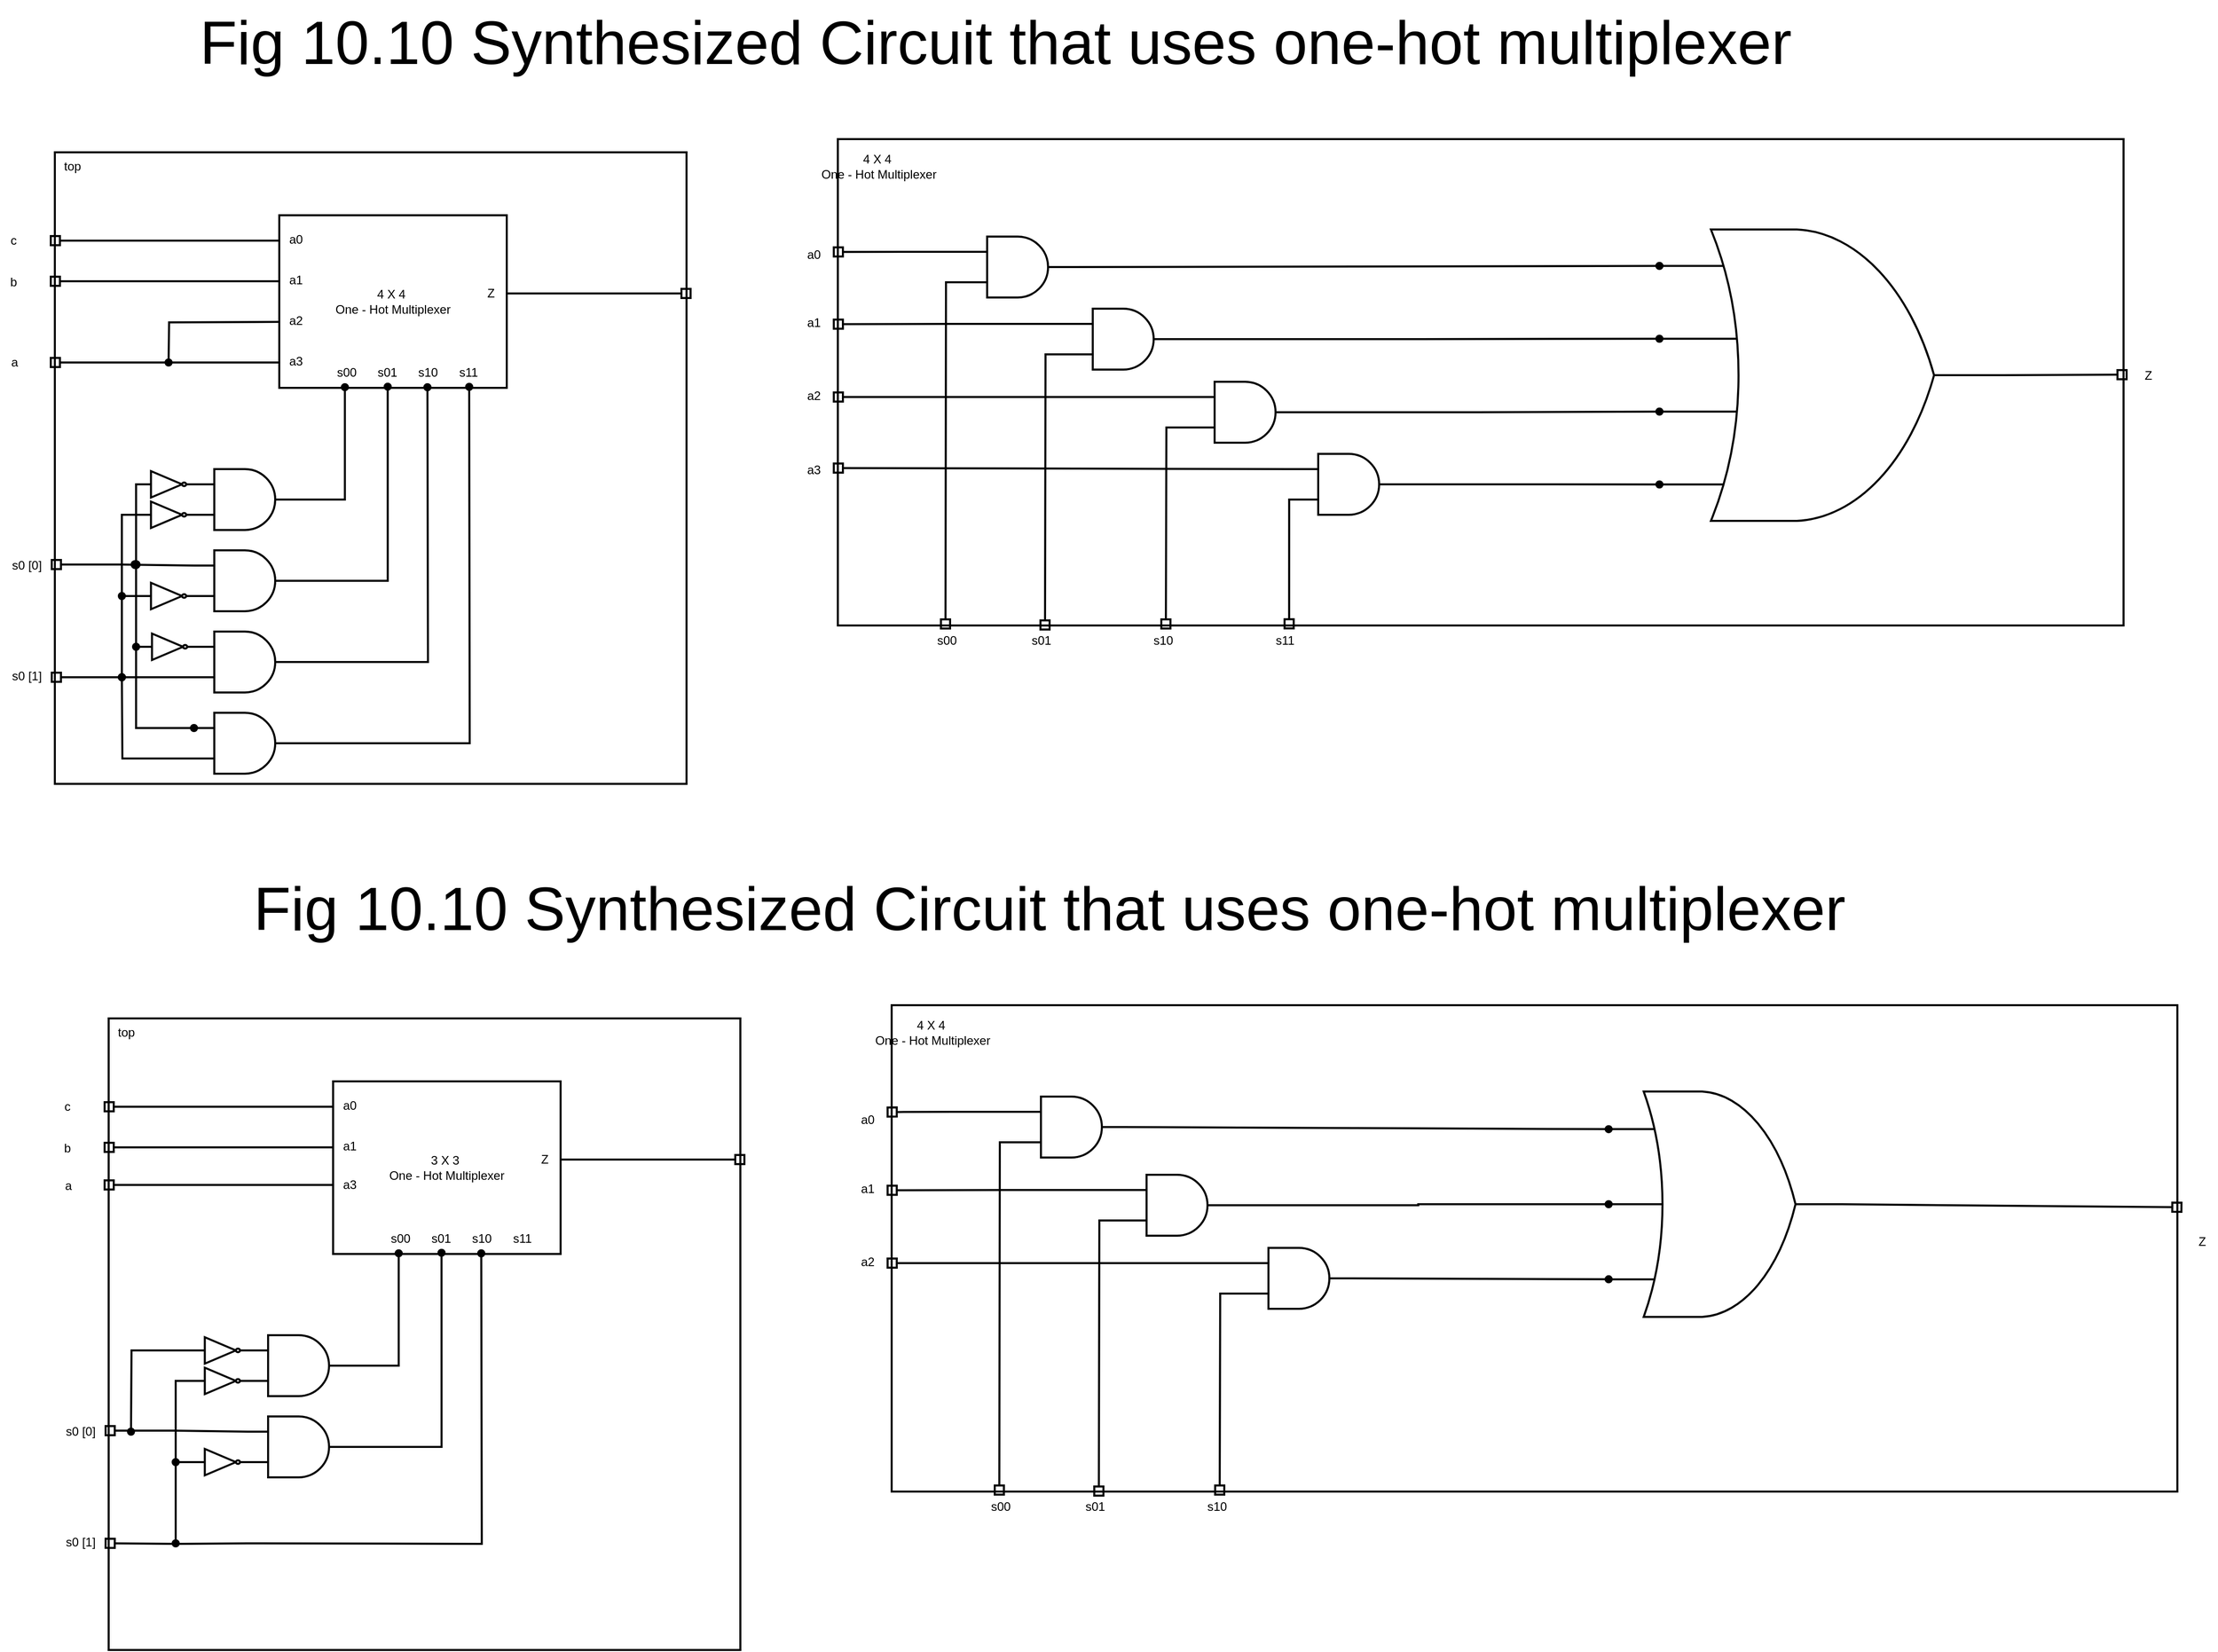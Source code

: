 <mxfile version="26.2.12">
  <diagram name="Page-1" id="7e0a89b8-554c-2b80-1dc8-d5c74ca68de4">
    <mxGraphModel dx="3494" dy="1363" grid="1" gridSize="1" guides="1" tooltips="1" connect="1" arrows="1" fold="1" page="1" pageScale="1" pageWidth="1100" pageHeight="850" background="none" math="0" shadow="0">
      <root>
        <mxCell id="0" />
        <mxCell id="1" parent="0" />
        <mxCell id="jg1CKJlf0xm0C-iaP3_J-74" value="" style="rounded=0;whiteSpace=wrap;html=1;strokeWidth=2;" vertex="1" parent="1">
          <mxGeometry x="360" y="137" width="1266" height="479" as="geometry" />
        </mxCell>
        <mxCell id="jg1CKJlf0xm0C-iaP3_J-50" value="" style="whiteSpace=wrap;html=1;aspect=fixed;strokeWidth=2;" vertex="1" parent="1">
          <mxGeometry x="-411" y="150" width="622" height="622" as="geometry" />
        </mxCell>
        <mxCell id="jg1CKJlf0xm0C-iaP3_J-1" value="4 X 4&amp;nbsp;&lt;div&gt;One - Hot Multiplexer&lt;/div&gt;" style="rounded=0;whiteSpace=wrap;html=1;strokeWidth=2;" vertex="1" parent="1">
          <mxGeometry x="-190" y="212" width="224" height="170" as="geometry" />
        </mxCell>
        <mxCell id="jg1CKJlf0xm0C-iaP3_J-2" value="a0" style="text;html=1;align=center;verticalAlign=middle;resizable=0;points=[];autosize=1;strokeColor=none;fillColor=none;strokeWidth=2;" vertex="1" parent="1">
          <mxGeometry x="-190" y="222" width="32" height="27" as="geometry" />
        </mxCell>
        <mxCell id="jg1CKJlf0xm0C-iaP3_J-3" value="a1" style="text;html=1;align=center;verticalAlign=middle;resizable=0;points=[];autosize=1;strokeColor=none;fillColor=none;strokeWidth=2;" vertex="1" parent="1">
          <mxGeometry x="-190" y="262" width="32" height="27" as="geometry" />
        </mxCell>
        <mxCell id="jg1CKJlf0xm0C-iaP3_J-4" value="a2" style="text;html=1;align=center;verticalAlign=middle;resizable=0;points=[];autosize=1;strokeColor=none;fillColor=none;strokeWidth=2;" vertex="1" parent="1">
          <mxGeometry x="-190" y="302" width="32" height="27" as="geometry" />
        </mxCell>
        <mxCell id="jg1CKJlf0xm0C-iaP3_J-5" value="a3" style="text;html=1;align=center;verticalAlign=middle;resizable=0;points=[];autosize=1;strokeColor=none;fillColor=none;strokeWidth=2;" vertex="1" parent="1">
          <mxGeometry x="-190" y="342" width="32" height="27" as="geometry" />
        </mxCell>
        <mxCell id="jg1CKJlf0xm0C-iaP3_J-49" style="rounded=0;orthogonalLoop=1;jettySize=auto;html=1;endArrow=box;endFill=0;strokeWidth=2;" edge="1" parent="1" source="jg1CKJlf0xm0C-iaP3_J-7">
          <mxGeometry relative="1" as="geometry">
            <mxPoint x="215.0" y="289" as="targetPoint" />
          </mxGeometry>
        </mxCell>
        <mxCell id="jg1CKJlf0xm0C-iaP3_J-7" value="Z" style="text;html=1;align=center;verticalAlign=middle;resizable=0;points=[];autosize=1;strokeColor=none;fillColor=none;strokeWidth=2;" vertex="1" parent="1">
          <mxGeometry x="3" y="274" width="30" height="30" as="geometry" />
        </mxCell>
        <mxCell id="jg1CKJlf0xm0C-iaP3_J-8" value="s00" style="text;html=1;align=center;verticalAlign=middle;resizable=0;points=[];autosize=1;strokeColor=none;fillColor=none;strokeWidth=2;" vertex="1" parent="1">
          <mxGeometry x="-144" y="352" width="40" height="30" as="geometry" />
        </mxCell>
        <mxCell id="jg1CKJlf0xm0C-iaP3_J-9" value="s01" style="text;html=1;align=center;verticalAlign=middle;resizable=0;points=[];autosize=1;strokeColor=none;fillColor=none;strokeWidth=2;" vertex="1" parent="1">
          <mxGeometry x="-104" y="352" width="40" height="30" as="geometry" />
        </mxCell>
        <mxCell id="jg1CKJlf0xm0C-iaP3_J-10" value="s10" style="text;html=1;align=center;verticalAlign=middle;resizable=0;points=[];autosize=1;strokeColor=none;fillColor=none;strokeWidth=2;" vertex="1" parent="1">
          <mxGeometry x="-64" y="352" width="40" height="30" as="geometry" />
        </mxCell>
        <mxCell id="jg1CKJlf0xm0C-iaP3_J-11" value="s11" style="text;html=1;align=center;verticalAlign=middle;resizable=0;points=[];autosize=1;strokeColor=none;fillColor=none;strokeWidth=2;" vertex="1" parent="1">
          <mxGeometry x="-24" y="352" width="40" height="30" as="geometry" />
        </mxCell>
        <mxCell id="jg1CKJlf0xm0C-iaP3_J-12" value="" style="verticalLabelPosition=bottom;shadow=0;dashed=0;align=center;html=1;verticalAlign=top;shape=mxgraph.electrical.logic_gates.logic_gate;operation=and;strokeWidth=2;" vertex="1" parent="1">
          <mxGeometry x="-274" y="462" width="100" height="60" as="geometry" />
        </mxCell>
        <mxCell id="jg1CKJlf0xm0C-iaP3_J-28" style="rounded=0;orthogonalLoop=1;jettySize=auto;html=1;endArrow=box;endFill=0;strokeWidth=2;" edge="1" parent="1">
          <mxGeometry relative="1" as="geometry">
            <mxPoint x="-414" y="556" as="targetPoint" />
            <mxPoint x="-345" y="556" as="sourcePoint" />
          </mxGeometry>
        </mxCell>
        <mxCell id="jg1CKJlf0xm0C-iaP3_J-38" style="rounded=0;orthogonalLoop=1;jettySize=auto;html=1;exitX=0;exitY=0.25;exitDx=0;exitDy=0;exitPerimeter=0;endArrow=none;endFill=1;strokeWidth=2;startFill=0;" edge="1" parent="1" source="jg1CKJlf0xm0C-iaP3_J-13">
          <mxGeometry relative="1" as="geometry">
            <mxPoint x="-346" y="556" as="targetPoint" />
          </mxGeometry>
        </mxCell>
        <mxCell id="jg1CKJlf0xm0C-iaP3_J-13" value="" style="verticalLabelPosition=bottom;shadow=0;dashed=0;align=center;html=1;verticalAlign=top;shape=mxgraph.electrical.logic_gates.logic_gate;operation=and;strokeWidth=2;" vertex="1" parent="1">
          <mxGeometry x="-274" y="542" width="100" height="60" as="geometry" />
        </mxCell>
        <mxCell id="jg1CKJlf0xm0C-iaP3_J-24" style="edgeStyle=orthogonalEdgeStyle;rounded=0;orthogonalLoop=1;jettySize=auto;html=1;exitX=0;exitY=0.75;exitDx=0;exitDy=0;exitPerimeter=0;endArrow=box;endFill=0;strokeWidth=2;" edge="1" parent="1" source="jg1CKJlf0xm0C-iaP3_J-14">
          <mxGeometry relative="1" as="geometry">
            <mxPoint x="-414" y="666.944" as="targetPoint" />
          </mxGeometry>
        </mxCell>
        <mxCell id="jg1CKJlf0xm0C-iaP3_J-14" value="" style="verticalLabelPosition=bottom;shadow=0;dashed=0;align=center;html=1;verticalAlign=top;shape=mxgraph.electrical.logic_gates.logic_gate;operation=and;strokeWidth=2;" vertex="1" parent="1">
          <mxGeometry x="-274" y="622" width="100" height="60" as="geometry" />
        </mxCell>
        <mxCell id="jg1CKJlf0xm0C-iaP3_J-25" style="edgeStyle=orthogonalEdgeStyle;rounded=0;orthogonalLoop=1;jettySize=auto;html=1;exitX=0;exitY=0.75;exitDx=0;exitDy=0;exitPerimeter=0;endArrow=oval;startFill=0;endFill=1;strokeWidth=2;" edge="1" parent="1" source="jg1CKJlf0xm0C-iaP3_J-15">
          <mxGeometry relative="1" as="geometry">
            <mxPoint x="-345" y="667" as="targetPoint" />
            <mxPoint x="-275" y="747" as="sourcePoint" />
          </mxGeometry>
        </mxCell>
        <mxCell id="jg1CKJlf0xm0C-iaP3_J-15" value="" style="verticalLabelPosition=bottom;shadow=0;dashed=0;align=center;html=1;verticalAlign=top;shape=mxgraph.electrical.logic_gates.logic_gate;operation=and;strokeWidth=2;" vertex="1" parent="1">
          <mxGeometry x="-274" y="702" width="100" height="60" as="geometry" />
        </mxCell>
        <mxCell id="jg1CKJlf0xm0C-iaP3_J-16" style="edgeStyle=orthogonalEdgeStyle;rounded=0;orthogonalLoop=1;jettySize=auto;html=1;exitX=1;exitY=0.5;exitDx=0;exitDy=0;exitPerimeter=0;entryX=0.465;entryY=0.978;entryDx=0;entryDy=0;entryPerimeter=0;endArrow=oval;endFill=1;strokeWidth=2;" edge="1" parent="1" source="jg1CKJlf0xm0C-iaP3_J-12" target="jg1CKJlf0xm0C-iaP3_J-8">
          <mxGeometry relative="1" as="geometry" />
        </mxCell>
        <mxCell id="jg1CKJlf0xm0C-iaP3_J-17" style="edgeStyle=orthogonalEdgeStyle;rounded=0;orthogonalLoop=1;jettySize=auto;html=1;exitX=1;exitY=0.5;exitDx=0;exitDy=0;exitPerimeter=0;entryX=0.519;entryY=0.961;entryDx=0;entryDy=0;entryPerimeter=0;endArrow=oval;endFill=1;strokeWidth=2;" edge="1" parent="1" source="jg1CKJlf0xm0C-iaP3_J-13" target="jg1CKJlf0xm0C-iaP3_J-9">
          <mxGeometry relative="1" as="geometry" />
        </mxCell>
        <mxCell id="jg1CKJlf0xm0C-iaP3_J-18" style="edgeStyle=orthogonalEdgeStyle;rounded=0;orthogonalLoop=1;jettySize=auto;html=1;exitX=1;exitY=0.5;exitDx=0;exitDy=0;exitPerimeter=0;entryX=0.497;entryY=1.046;entryDx=0;entryDy=0;entryPerimeter=0;endArrow=oval;endFill=1;strokeWidth=2;" edge="1" parent="1" source="jg1CKJlf0xm0C-iaP3_J-14">
          <mxGeometry relative="1" as="geometry">
            <mxPoint x="-174" y="650" as="sourcePoint" />
            <mxPoint x="-44.12" y="381.38" as="targetPoint" />
          </mxGeometry>
        </mxCell>
        <mxCell id="jg1CKJlf0xm0C-iaP3_J-19" style="edgeStyle=orthogonalEdgeStyle;rounded=0;orthogonalLoop=1;jettySize=auto;html=1;exitX=1;exitY=0.5;exitDx=0;exitDy=0;exitPerimeter=0;endArrow=oval;endFill=1;strokeWidth=2;" edge="1" parent="1" source="jg1CKJlf0xm0C-iaP3_J-15">
          <mxGeometry relative="1" as="geometry">
            <mxPoint x="-174" y="728" as="sourcePoint" />
            <mxPoint x="-3" y="381" as="targetPoint" />
          </mxGeometry>
        </mxCell>
        <mxCell id="jg1CKJlf0xm0C-iaP3_J-27" style="edgeStyle=orthogonalEdgeStyle;rounded=0;orthogonalLoop=1;jettySize=auto;html=1;exitX=0;exitY=0.5;exitDx=0;exitDy=0;exitPerimeter=0;endArrow=oval;startFill=0;endFill=1;strokeWidth=2;" edge="1" parent="1" source="jg1CKJlf0xm0C-iaP3_J-20">
          <mxGeometry relative="1" as="geometry">
            <mxPoint x="-345" y="587" as="targetPoint" />
          </mxGeometry>
        </mxCell>
        <mxCell id="jg1CKJlf0xm0C-iaP3_J-20" value="" style="verticalLabelPosition=bottom;shadow=0;dashed=0;align=center;html=1;verticalAlign=top;shape=mxgraph.electrical.logic_gates.inverter_2;strokeWidth=2;" vertex="1" parent="1">
          <mxGeometry x="-325" y="494" width="51" height="26" as="geometry" />
        </mxCell>
        <mxCell id="jg1CKJlf0xm0C-iaP3_J-21" value="" style="verticalLabelPosition=bottom;shadow=0;dashed=0;align=center;html=1;verticalAlign=top;shape=mxgraph.electrical.logic_gates.inverter_2;strokeWidth=2;" vertex="1" parent="1">
          <mxGeometry x="-325" y="464" width="51" height="26" as="geometry" />
        </mxCell>
        <mxCell id="jg1CKJlf0xm0C-iaP3_J-26" style="edgeStyle=orthogonalEdgeStyle;rounded=0;orthogonalLoop=1;jettySize=auto;html=1;exitX=0;exitY=0.5;exitDx=0;exitDy=0;exitPerimeter=0;endArrow=oval;startFill=0;endFill=1;strokeWidth=2;" edge="1" parent="1" source="jg1CKJlf0xm0C-iaP3_J-22">
          <mxGeometry relative="1" as="geometry">
            <mxPoint x="-345" y="667" as="targetPoint" />
          </mxGeometry>
        </mxCell>
        <mxCell id="jg1CKJlf0xm0C-iaP3_J-22" value="" style="verticalLabelPosition=bottom;shadow=0;dashed=0;align=center;html=1;verticalAlign=top;shape=mxgraph.electrical.logic_gates.inverter_2;strokeWidth=2;" vertex="1" parent="1">
          <mxGeometry x="-325" y="574" width="51" height="26" as="geometry" />
        </mxCell>
        <mxCell id="jg1CKJlf0xm0C-iaP3_J-33" style="edgeStyle=orthogonalEdgeStyle;rounded=0;orthogonalLoop=1;jettySize=auto;html=1;exitX=0;exitY=0.5;exitDx=0;exitDy=0;exitPerimeter=0;endArrow=oval;startFill=0;endFill=1;strokeWidth=2;" edge="1" parent="1" source="jg1CKJlf0xm0C-iaP3_J-23">
          <mxGeometry relative="1" as="geometry">
            <mxPoint x="-331" y="637" as="targetPoint" />
          </mxGeometry>
        </mxCell>
        <mxCell id="jg1CKJlf0xm0C-iaP3_J-23" value="" style="verticalLabelPosition=bottom;shadow=0;dashed=0;align=center;html=1;verticalAlign=top;shape=mxgraph.electrical.logic_gates.inverter_2;strokeWidth=2;" vertex="1" parent="1">
          <mxGeometry x="-324" y="624" width="51" height="26" as="geometry" />
        </mxCell>
        <mxCell id="jg1CKJlf0xm0C-iaP3_J-32" style="edgeStyle=orthogonalEdgeStyle;rounded=0;orthogonalLoop=1;jettySize=auto;html=1;exitX=0;exitY=0.5;exitDx=0;exitDy=0;exitPerimeter=0;entryX=0;entryY=0.25;entryDx=0;entryDy=0;entryPerimeter=0;endArrow=oval;startFill=0;endFill=1;strokeWidth=2;" edge="1" parent="1" source="jg1CKJlf0xm0C-iaP3_J-21" target="jg1CKJlf0xm0C-iaP3_J-15">
          <mxGeometry relative="1" as="geometry">
            <Array as="points">
              <mxPoint x="-331" y="477" />
              <mxPoint x="-331" y="717" />
            </Array>
          </mxGeometry>
        </mxCell>
        <mxCell id="jg1CKJlf0xm0C-iaP3_J-39" value="s0 [0]" style="text;html=1;align=center;verticalAlign=middle;resizable=0;points=[];autosize=1;strokeColor=none;fillColor=none;strokeWidth=2;" vertex="1" parent="1">
          <mxGeometry x="-463" y="543" width="48" height="27" as="geometry" />
        </mxCell>
        <mxCell id="jg1CKJlf0xm0C-iaP3_J-40" value="s0 [1]" style="text;html=1;align=center;verticalAlign=middle;resizable=0;points=[];autosize=1;strokeColor=none;fillColor=none;strokeWidth=2;" vertex="1" parent="1">
          <mxGeometry x="-463" y="652" width="48" height="27" as="geometry" />
        </mxCell>
        <mxCell id="jg1CKJlf0xm0C-iaP3_J-42" style="rounded=0;orthogonalLoop=1;jettySize=auto;html=1;endArrow=oval;endFill=1;edgeStyle=orthogonalEdgeStyle;strokeWidth=2;" edge="1" parent="1">
          <mxGeometry relative="1" as="geometry">
            <mxPoint x="-299" y="357" as="targetPoint" />
            <mxPoint x="-190" y="317" as="sourcePoint" />
          </mxGeometry>
        </mxCell>
        <mxCell id="jg1CKJlf0xm0C-iaP3_J-43" style="rounded=0;orthogonalLoop=1;jettySize=auto;html=1;endArrow=box;endFill=0;strokeWidth=2;" edge="1" parent="1">
          <mxGeometry relative="1" as="geometry">
            <mxPoint x="-415" y="357" as="targetPoint" />
            <mxPoint x="-190" y="357" as="sourcePoint" />
          </mxGeometry>
        </mxCell>
        <mxCell id="jg1CKJlf0xm0C-iaP3_J-44" style="rounded=0;orthogonalLoop=1;jettySize=auto;html=1;endArrow=box;endFill=0;strokeWidth=2;" edge="1" parent="1">
          <mxGeometry relative="1" as="geometry">
            <mxPoint x="-415" y="237" as="targetPoint" />
            <mxPoint x="-190" y="237" as="sourcePoint" />
          </mxGeometry>
        </mxCell>
        <mxCell id="jg1CKJlf0xm0C-iaP3_J-45" style="rounded=0;orthogonalLoop=1;jettySize=auto;html=1;endArrow=box;endFill=0;strokeWidth=2;" edge="1" parent="1">
          <mxGeometry relative="1" as="geometry">
            <mxPoint x="-415" y="277" as="targetPoint" />
            <mxPoint x="-190" y="277" as="sourcePoint" />
          </mxGeometry>
        </mxCell>
        <mxCell id="jg1CKJlf0xm0C-iaP3_J-46" value="c" style="text;html=1;align=center;verticalAlign=middle;resizable=0;points=[];autosize=1;strokeColor=none;fillColor=none;strokeWidth=2;" vertex="1" parent="1">
          <mxGeometry x="-465" y="223" width="25" height="27" as="geometry" />
        </mxCell>
        <mxCell id="jg1CKJlf0xm0C-iaP3_J-47" value="b" style="text;html=1;align=center;verticalAlign=middle;resizable=0;points=[];autosize=1;strokeColor=none;fillColor=none;strokeWidth=2;" vertex="1" parent="1">
          <mxGeometry x="-465" y="264" width="26" height="27" as="geometry" />
        </mxCell>
        <mxCell id="jg1CKJlf0xm0C-iaP3_J-48" value="a" style="text;html=1;align=center;verticalAlign=middle;resizable=0;points=[];autosize=1;strokeColor=none;fillColor=none;strokeWidth=2;" vertex="1" parent="1">
          <mxGeometry x="-464" y="343" width="26" height="27" as="geometry" />
        </mxCell>
        <mxCell id="jg1CKJlf0xm0C-iaP3_J-51" value="top" style="text;html=1;align=center;verticalAlign=middle;resizable=0;points=[];autosize=1;strokeColor=none;fillColor=none;strokeWidth=2;" vertex="1" parent="1">
          <mxGeometry x="-412" y="150" width="36" height="27" as="geometry" />
        </mxCell>
        <mxCell id="jg1CKJlf0xm0C-iaP3_J-56" style="rounded=0;orthogonalLoop=1;jettySize=auto;html=1;exitX=0;exitY=0.25;exitDx=0;exitDy=0;exitPerimeter=0;endArrow=box;endFill=0;strokeWidth=2;" edge="1" parent="1" source="jg1CKJlf0xm0C-iaP3_J-52">
          <mxGeometry relative="1" as="geometry">
            <mxPoint x="356" y="248.111" as="targetPoint" />
            <mxPoint x="482" y="248" as="sourcePoint" />
          </mxGeometry>
        </mxCell>
        <mxCell id="jg1CKJlf0xm0C-iaP3_J-61" style="edgeStyle=orthogonalEdgeStyle;rounded=0;orthogonalLoop=1;jettySize=auto;html=1;exitX=0;exitY=0.75;exitDx=0;exitDy=0;exitPerimeter=0;endArrow=box;endFill=0;strokeWidth=2;" edge="1" parent="1" source="jg1CKJlf0xm0C-iaP3_J-52">
          <mxGeometry relative="1" as="geometry">
            <mxPoint x="466" y="619" as="targetPoint" />
          </mxGeometry>
        </mxCell>
        <mxCell id="jg1CKJlf0xm0C-iaP3_J-52" value="" style="verticalLabelPosition=bottom;shadow=0;dashed=0;align=center;html=1;verticalAlign=top;shape=mxgraph.electrical.logic_gates.logic_gate;operation=and;strokeWidth=2;" vertex="1" parent="1">
          <mxGeometry x="487" y="233" width="100" height="60" as="geometry" />
        </mxCell>
        <mxCell id="jg1CKJlf0xm0C-iaP3_J-57" style="edgeStyle=orthogonalEdgeStyle;rounded=0;orthogonalLoop=1;jettySize=auto;html=1;exitX=0;exitY=0.25;exitDx=0;exitDy=0;exitPerimeter=0;endArrow=box;endFill=0;strokeWidth=2;" edge="1" parent="1" source="jg1CKJlf0xm0C-iaP3_J-53">
          <mxGeometry relative="1" as="geometry">
            <mxPoint x="356" y="319.222" as="targetPoint" />
            <mxPoint x="589" y="319" as="sourcePoint" />
          </mxGeometry>
        </mxCell>
        <mxCell id="jg1CKJlf0xm0C-iaP3_J-62" style="edgeStyle=orthogonalEdgeStyle;rounded=0;orthogonalLoop=1;jettySize=auto;html=1;exitX=0;exitY=0.75;exitDx=0;exitDy=0;exitPerimeter=0;endArrow=box;endFill=0;strokeWidth=2;" edge="1" parent="1" source="jg1CKJlf0xm0C-iaP3_J-53">
          <mxGeometry relative="1" as="geometry">
            <mxPoint x="564" y="620" as="targetPoint" />
          </mxGeometry>
        </mxCell>
        <mxCell id="jg1CKJlf0xm0C-iaP3_J-53" value="" style="verticalLabelPosition=bottom;shadow=0;dashed=0;align=center;html=1;verticalAlign=top;shape=mxgraph.electrical.logic_gates.logic_gate;operation=and;strokeWidth=2;" vertex="1" parent="1">
          <mxGeometry x="591" y="304" width="100" height="60" as="geometry" />
        </mxCell>
        <mxCell id="jg1CKJlf0xm0C-iaP3_J-59" style="rounded=0;orthogonalLoop=1;jettySize=auto;html=1;exitX=0;exitY=0.25;exitDx=0;exitDy=0;exitPerimeter=0;endArrow=box;endFill=0;strokeWidth=2;" edge="1" parent="1" source="jg1CKJlf0xm0C-iaP3_J-54">
          <mxGeometry relative="1" as="geometry">
            <mxPoint x="356.0" y="391" as="targetPoint" />
            <mxPoint x="708.0" y="391.0" as="sourcePoint" />
          </mxGeometry>
        </mxCell>
        <mxCell id="jg1CKJlf0xm0C-iaP3_J-63" style="edgeStyle=orthogonalEdgeStyle;rounded=0;orthogonalLoop=1;jettySize=auto;html=1;exitX=0;exitY=0.75;exitDx=0;exitDy=0;exitPerimeter=0;endArrow=box;endFill=0;strokeWidth=2;" edge="1" parent="1" source="jg1CKJlf0xm0C-iaP3_J-54">
          <mxGeometry relative="1" as="geometry">
            <mxPoint x="683" y="619" as="targetPoint" />
            <mxPoint x="710" y="440" as="sourcePoint" />
          </mxGeometry>
        </mxCell>
        <mxCell id="jg1CKJlf0xm0C-iaP3_J-54" value="" style="verticalLabelPosition=bottom;shadow=0;dashed=0;align=center;html=1;verticalAlign=top;shape=mxgraph.electrical.logic_gates.logic_gate;operation=and;strokeWidth=2;" vertex="1" parent="1">
          <mxGeometry x="711" y="376" width="100" height="60" as="geometry" />
        </mxCell>
        <mxCell id="jg1CKJlf0xm0C-iaP3_J-60" style="rounded=0;orthogonalLoop=1;jettySize=auto;html=1;exitX=0;exitY=0.25;exitDx=0;exitDy=0;exitPerimeter=0;endArrow=box;endFill=0;strokeWidth=2;" edge="1" parent="1">
          <mxGeometry relative="1" as="geometry">
            <mxPoint x="356" y="461" as="targetPoint" />
            <mxPoint x="813" y="462" as="sourcePoint" />
          </mxGeometry>
        </mxCell>
        <mxCell id="jg1CKJlf0xm0C-iaP3_J-64" style="edgeStyle=orthogonalEdgeStyle;rounded=0;orthogonalLoop=1;jettySize=auto;html=1;exitX=0;exitY=0.75;exitDx=0;exitDy=0;exitPerimeter=0;endArrow=box;endFill=0;entryX=0.351;entryY=1.006;entryDx=0;entryDy=0;entryPerimeter=0;strokeWidth=2;" edge="1" parent="1" source="jg1CKJlf0xm0C-iaP3_J-55" target="jg1CKJlf0xm0C-iaP3_J-74">
          <mxGeometry relative="1" as="geometry">
            <mxPoint x="804" y="600" as="targetPoint" />
            <Array as="points">
              <mxPoint x="804" y="492" />
            </Array>
          </mxGeometry>
        </mxCell>
        <mxCell id="jg1CKJlf0xm0C-iaP3_J-55" value="" style="verticalLabelPosition=bottom;shadow=0;dashed=0;align=center;html=1;verticalAlign=top;shape=mxgraph.electrical.logic_gates.logic_gate;operation=and;strokeWidth=2;" vertex="1" parent="1">
          <mxGeometry x="813" y="447" width="100" height="60" as="geometry" />
        </mxCell>
        <mxCell id="jg1CKJlf0xm0C-iaP3_J-72" style="edgeStyle=orthogonalEdgeStyle;rounded=0;orthogonalLoop=1;jettySize=auto;html=1;exitX=1;exitY=0.5;exitDx=0;exitDy=0;exitPerimeter=0;endArrow=box;endFill=0;strokeWidth=2;" edge="1" parent="1" source="jg1CKJlf0xm0C-iaP3_J-65">
          <mxGeometry relative="1" as="geometry">
            <mxPoint x="1629" y="369" as="targetPoint" />
          </mxGeometry>
        </mxCell>
        <mxCell id="jg1CKJlf0xm0C-iaP3_J-65" value="" style="verticalLabelPosition=bottom;shadow=0;dashed=0;align=center;html=1;verticalAlign=top;shape=mxgraph.electrical.logic_gates.logic_gate;operation=or;numInputs=4;strokeWidth=2;" vertex="1" parent="1">
          <mxGeometry x="1169" y="226" width="338" height="287" as="geometry" />
        </mxCell>
        <mxCell id="jg1CKJlf0xm0C-iaP3_J-68" style="edgeStyle=orthogonalEdgeStyle;rounded=0;orthogonalLoop=1;jettySize=auto;html=1;exitX=1;exitY=0.5;exitDx=0;exitDy=0;exitPerimeter=0;entryX=0;entryY=0.875;entryDx=0;entryDy=0;entryPerimeter=0;endArrow=oval;endFill=1;strokeWidth=2;" edge="1" parent="1" source="jg1CKJlf0xm0C-iaP3_J-55" target="jg1CKJlf0xm0C-iaP3_J-65">
          <mxGeometry relative="1" as="geometry" />
        </mxCell>
        <mxCell id="jg1CKJlf0xm0C-iaP3_J-69" style="edgeStyle=orthogonalEdgeStyle;rounded=0;orthogonalLoop=1;jettySize=auto;html=1;exitX=1;exitY=0.5;exitDx=0;exitDy=0;exitPerimeter=0;entryX=0;entryY=0.625;entryDx=0;entryDy=0;entryPerimeter=0;endArrow=oval;endFill=1;strokeWidth=2;" edge="1" parent="1" source="jg1CKJlf0xm0C-iaP3_J-54" target="jg1CKJlf0xm0C-iaP3_J-65">
          <mxGeometry relative="1" as="geometry" />
        </mxCell>
        <mxCell id="jg1CKJlf0xm0C-iaP3_J-70" style="edgeStyle=orthogonalEdgeStyle;rounded=0;orthogonalLoop=1;jettySize=auto;html=1;exitX=1;exitY=0.5;exitDx=0;exitDy=0;exitPerimeter=0;entryX=0;entryY=0.375;entryDx=0;entryDy=0;entryPerimeter=0;endArrow=oval;endFill=1;strokeWidth=2;" edge="1" parent="1" source="jg1CKJlf0xm0C-iaP3_J-53" target="jg1CKJlf0xm0C-iaP3_J-65">
          <mxGeometry relative="1" as="geometry" />
        </mxCell>
        <mxCell id="jg1CKJlf0xm0C-iaP3_J-71" style="rounded=0;orthogonalLoop=1;jettySize=auto;html=1;exitX=1;exitY=0.5;exitDx=0;exitDy=0;exitPerimeter=0;entryX=0;entryY=0.125;entryDx=0;entryDy=0;entryPerimeter=0;endArrow=oval;endFill=1;strokeWidth=2;" edge="1" parent="1" source="jg1CKJlf0xm0C-iaP3_J-52" target="jg1CKJlf0xm0C-iaP3_J-65">
          <mxGeometry relative="1" as="geometry" />
        </mxCell>
        <mxCell id="jg1CKJlf0xm0C-iaP3_J-75" value="s00" style="text;html=1;align=center;verticalAlign=middle;resizable=0;points=[];autosize=1;strokeColor=none;fillColor=none;strokeWidth=2;" vertex="1" parent="1">
          <mxGeometry x="447" y="616" width="40" height="30" as="geometry" />
        </mxCell>
        <mxCell id="jg1CKJlf0xm0C-iaP3_J-76" value="s01" style="text;html=1;align=center;verticalAlign=middle;resizable=0;points=[];autosize=1;strokeColor=none;fillColor=none;strokeWidth=2;" vertex="1" parent="1">
          <mxGeometry x="540" y="616" width="40" height="30" as="geometry" />
        </mxCell>
        <mxCell id="jg1CKJlf0xm0C-iaP3_J-77" value="s10" style="text;html=1;align=center;verticalAlign=middle;resizable=0;points=[];autosize=1;strokeColor=none;fillColor=none;strokeWidth=2;" vertex="1" parent="1">
          <mxGeometry x="660" y="616" width="40" height="30" as="geometry" />
        </mxCell>
        <mxCell id="jg1CKJlf0xm0C-iaP3_J-78" value="s11" style="text;html=1;align=center;verticalAlign=middle;resizable=0;points=[];autosize=1;strokeColor=none;fillColor=none;strokeWidth=2;" vertex="1" parent="1">
          <mxGeometry x="780" y="616" width="40" height="30" as="geometry" />
        </mxCell>
        <mxCell id="jg1CKJlf0xm0C-iaP3_J-79" value="a0" style="text;html=1;align=center;verticalAlign=middle;resizable=0;points=[];autosize=1;strokeColor=none;fillColor=none;strokeWidth=2;" vertex="1" parent="1">
          <mxGeometry x="320" y="237" width="32" height="27" as="geometry" />
        </mxCell>
        <mxCell id="jg1CKJlf0xm0C-iaP3_J-80" value="a1" style="text;html=1;align=center;verticalAlign=middle;resizable=0;points=[];autosize=1;strokeColor=none;fillColor=none;strokeWidth=2;" vertex="1" parent="1">
          <mxGeometry x="320" y="304" width="32" height="27" as="geometry" />
        </mxCell>
        <mxCell id="jg1CKJlf0xm0C-iaP3_J-81" value="a2" style="text;html=1;align=center;verticalAlign=middle;resizable=0;points=[];autosize=1;strokeColor=none;fillColor=none;strokeWidth=2;" vertex="1" parent="1">
          <mxGeometry x="320" y="376" width="32" height="27" as="geometry" />
        </mxCell>
        <mxCell id="jg1CKJlf0xm0C-iaP3_J-82" value="a3" style="text;html=1;align=center;verticalAlign=middle;resizable=0;points=[];autosize=1;strokeColor=none;fillColor=none;strokeWidth=2;" vertex="1" parent="1">
          <mxGeometry x="320" y="449" width="32" height="27" as="geometry" />
        </mxCell>
        <mxCell id="jg1CKJlf0xm0C-iaP3_J-83" value="Z" style="text;html=1;align=center;verticalAlign=middle;resizable=0;points=[];autosize=1;strokeColor=none;fillColor=none;strokeWidth=2;" vertex="1" parent="1">
          <mxGeometry x="1635" y="354.5" width="30" height="30" as="geometry" />
        </mxCell>
        <mxCell id="jg1CKJlf0xm0C-iaP3_J-84" value="&lt;span style=&quot;text-wrap-mode: wrap;&quot;&gt;4 X 4&amp;nbsp;&lt;/span&gt;&lt;div style=&quot;text-wrap-mode: wrap;&quot;&gt;One - Hot Multiplexer&lt;/div&gt;" style="text;html=1;align=center;verticalAlign=middle;resizable=0;points=[];autosize=1;strokeColor=none;fillColor=none;strokeWidth=2;" vertex="1" parent="1">
          <mxGeometry x="330" y="143.5" width="140" height="40" as="geometry" />
        </mxCell>
        <mxCell id="jg1CKJlf0xm0C-iaP3_J-86" value="Fig 10.10 Synthesized Circuit that uses one-hot multiplexer" style="text;html=1;align=center;verticalAlign=middle;resizable=0;points=[];autosize=1;strokeColor=none;fillColor=none;fontSize=60;" vertex="1" parent="1">
          <mxGeometry x="-278" width="1585" height="84" as="geometry" />
        </mxCell>
        <mxCell id="jg1CKJlf0xm0C-iaP3_J-87" value="" style="rounded=0;whiteSpace=wrap;html=1;strokeWidth=2;" vertex="1" parent="1">
          <mxGeometry x="413" y="990" width="1266" height="479" as="geometry" />
        </mxCell>
        <mxCell id="jg1CKJlf0xm0C-iaP3_J-88" value="" style="whiteSpace=wrap;html=1;aspect=fixed;strokeWidth=2;" vertex="1" parent="1">
          <mxGeometry x="-358" y="1003" width="622" height="622" as="geometry" />
        </mxCell>
        <mxCell id="jg1CKJlf0xm0C-iaP3_J-89" value="3 X 3&amp;nbsp;&lt;div&gt;One - Hot Multiplexer&lt;/div&gt;" style="rounded=0;whiteSpace=wrap;html=1;strokeWidth=2;" vertex="1" parent="1">
          <mxGeometry x="-137" y="1065" width="224" height="170" as="geometry" />
        </mxCell>
        <mxCell id="jg1CKJlf0xm0C-iaP3_J-90" value="a0" style="text;html=1;align=center;verticalAlign=middle;resizable=0;points=[];autosize=1;strokeColor=none;fillColor=none;strokeWidth=2;" vertex="1" parent="1">
          <mxGeometry x="-137" y="1075" width="32" height="27" as="geometry" />
        </mxCell>
        <mxCell id="jg1CKJlf0xm0C-iaP3_J-91" value="a1" style="text;html=1;align=center;verticalAlign=middle;resizable=0;points=[];autosize=1;strokeColor=none;fillColor=none;strokeWidth=2;" vertex="1" parent="1">
          <mxGeometry x="-137" y="1115" width="32" height="27" as="geometry" />
        </mxCell>
        <mxCell id="jg1CKJlf0xm0C-iaP3_J-93" value="a3" style="text;html=1;align=center;verticalAlign=middle;resizable=0;points=[];autosize=1;strokeColor=none;fillColor=none;strokeWidth=2;" vertex="1" parent="1">
          <mxGeometry x="-137" y="1153" width="32" height="27" as="geometry" />
        </mxCell>
        <mxCell id="jg1CKJlf0xm0C-iaP3_J-94" style="rounded=0;orthogonalLoop=1;jettySize=auto;html=1;endArrow=box;endFill=0;strokeWidth=2;" edge="1" parent="1" source="jg1CKJlf0xm0C-iaP3_J-95">
          <mxGeometry relative="1" as="geometry">
            <mxPoint x="268.0" y="1142" as="targetPoint" />
          </mxGeometry>
        </mxCell>
        <mxCell id="jg1CKJlf0xm0C-iaP3_J-95" value="Z" style="text;html=1;align=center;verticalAlign=middle;resizable=0;points=[];autosize=1;strokeColor=none;fillColor=none;strokeWidth=2;" vertex="1" parent="1">
          <mxGeometry x="56" y="1127" width="30" height="30" as="geometry" />
        </mxCell>
        <mxCell id="jg1CKJlf0xm0C-iaP3_J-96" value="s00" style="text;html=1;align=center;verticalAlign=middle;resizable=0;points=[];autosize=1;strokeColor=none;fillColor=none;strokeWidth=2;" vertex="1" parent="1">
          <mxGeometry x="-91" y="1205" width="40" height="30" as="geometry" />
        </mxCell>
        <mxCell id="jg1CKJlf0xm0C-iaP3_J-97" value="s01" style="text;html=1;align=center;verticalAlign=middle;resizable=0;points=[];autosize=1;strokeColor=none;fillColor=none;strokeWidth=2;" vertex="1" parent="1">
          <mxGeometry x="-51" y="1205" width="40" height="30" as="geometry" />
        </mxCell>
        <mxCell id="jg1CKJlf0xm0C-iaP3_J-98" value="s10" style="text;html=1;align=center;verticalAlign=middle;resizable=0;points=[];autosize=1;strokeColor=none;fillColor=none;strokeWidth=2;" vertex="1" parent="1">
          <mxGeometry x="-11" y="1205" width="40" height="30" as="geometry" />
        </mxCell>
        <mxCell id="jg1CKJlf0xm0C-iaP3_J-99" value="s11" style="text;html=1;align=center;verticalAlign=middle;resizable=0;points=[];autosize=1;strokeColor=none;fillColor=none;strokeWidth=2;" vertex="1" parent="1">
          <mxGeometry x="29" y="1205" width="40" height="30" as="geometry" />
        </mxCell>
        <mxCell id="jg1CKJlf0xm0C-iaP3_J-100" value="" style="verticalLabelPosition=bottom;shadow=0;dashed=0;align=center;html=1;verticalAlign=top;shape=mxgraph.electrical.logic_gates.logic_gate;operation=and;strokeWidth=2;" vertex="1" parent="1">
          <mxGeometry x="-221" y="1315" width="100" height="60" as="geometry" />
        </mxCell>
        <mxCell id="jg1CKJlf0xm0C-iaP3_J-101" style="rounded=0;orthogonalLoop=1;jettySize=auto;html=1;endArrow=box;endFill=0;strokeWidth=2;" edge="1" parent="1">
          <mxGeometry relative="1" as="geometry">
            <mxPoint x="-361" y="1409" as="targetPoint" />
            <mxPoint x="-292" y="1409" as="sourcePoint" />
          </mxGeometry>
        </mxCell>
        <mxCell id="jg1CKJlf0xm0C-iaP3_J-102" style="rounded=0;orthogonalLoop=1;jettySize=auto;html=1;exitX=0;exitY=0.25;exitDx=0;exitDy=0;exitPerimeter=0;endArrow=none;endFill=1;strokeWidth=2;startFill=0;" edge="1" parent="1" source="jg1CKJlf0xm0C-iaP3_J-103">
          <mxGeometry relative="1" as="geometry">
            <mxPoint x="-293" y="1409" as="targetPoint" />
          </mxGeometry>
        </mxCell>
        <mxCell id="jg1CKJlf0xm0C-iaP3_J-103" value="" style="verticalLabelPosition=bottom;shadow=0;dashed=0;align=center;html=1;verticalAlign=top;shape=mxgraph.electrical.logic_gates.logic_gate;operation=and;strokeWidth=2;" vertex="1" parent="1">
          <mxGeometry x="-221" y="1395" width="100" height="60" as="geometry" />
        </mxCell>
        <mxCell id="jg1CKJlf0xm0C-iaP3_J-104" style="edgeStyle=orthogonalEdgeStyle;rounded=0;orthogonalLoop=1;jettySize=auto;html=1;exitX=0;exitY=0.75;exitDx=0;exitDy=0;exitPerimeter=0;endArrow=box;endFill=0;strokeWidth=2;" edge="1" parent="1">
          <mxGeometry relative="1" as="geometry">
            <mxPoint x="-361" y="1519.944" as="targetPoint" />
            <mxPoint x="-221" y="1520" as="sourcePoint" />
          </mxGeometry>
        </mxCell>
        <mxCell id="jg1CKJlf0xm0C-iaP3_J-108" style="edgeStyle=orthogonalEdgeStyle;rounded=0;orthogonalLoop=1;jettySize=auto;html=1;exitX=1;exitY=0.5;exitDx=0;exitDy=0;exitPerimeter=0;entryX=0.465;entryY=0.978;entryDx=0;entryDy=0;entryPerimeter=0;endArrow=oval;endFill=1;strokeWidth=2;" edge="1" parent="1" source="jg1CKJlf0xm0C-iaP3_J-100" target="jg1CKJlf0xm0C-iaP3_J-96">
          <mxGeometry relative="1" as="geometry" />
        </mxCell>
        <mxCell id="jg1CKJlf0xm0C-iaP3_J-109" style="edgeStyle=orthogonalEdgeStyle;rounded=0;orthogonalLoop=1;jettySize=auto;html=1;exitX=1;exitY=0.5;exitDx=0;exitDy=0;exitPerimeter=0;entryX=0.519;entryY=0.961;entryDx=0;entryDy=0;entryPerimeter=0;endArrow=oval;endFill=1;strokeWidth=2;" edge="1" parent="1" source="jg1CKJlf0xm0C-iaP3_J-103" target="jg1CKJlf0xm0C-iaP3_J-97">
          <mxGeometry relative="1" as="geometry" />
        </mxCell>
        <mxCell id="jg1CKJlf0xm0C-iaP3_J-110" style="rounded=0;orthogonalLoop=1;jettySize=auto;html=1;entryX=0.497;entryY=1.046;entryDx=0;entryDy=0;entryPerimeter=0;endArrow=oval;endFill=1;strokeWidth=2;edgeStyle=orthogonalEdgeStyle;" edge="1" parent="1">
          <mxGeometry relative="1" as="geometry">
            <mxPoint x="-222" y="1520" as="sourcePoint" />
            <mxPoint x="8.88" y="1234.38" as="targetPoint" />
          </mxGeometry>
        </mxCell>
        <mxCell id="jg1CKJlf0xm0C-iaP3_J-112" style="edgeStyle=orthogonalEdgeStyle;rounded=0;orthogonalLoop=1;jettySize=auto;html=1;exitX=0;exitY=0.5;exitDx=0;exitDy=0;exitPerimeter=0;endArrow=oval;startFill=0;endFill=1;strokeWidth=2;" edge="1" parent="1" source="jg1CKJlf0xm0C-iaP3_J-113">
          <mxGeometry relative="1" as="geometry">
            <mxPoint x="-292" y="1440" as="targetPoint" />
          </mxGeometry>
        </mxCell>
        <mxCell id="jg1CKJlf0xm0C-iaP3_J-113" value="" style="verticalLabelPosition=bottom;shadow=0;dashed=0;align=center;html=1;verticalAlign=top;shape=mxgraph.electrical.logic_gates.inverter_2;strokeWidth=2;" vertex="1" parent="1">
          <mxGeometry x="-272" y="1347" width="51" height="26" as="geometry" />
        </mxCell>
        <mxCell id="jg1CKJlf0xm0C-iaP3_J-160" style="edgeStyle=orthogonalEdgeStyle;rounded=0;orthogonalLoop=1;jettySize=auto;html=1;exitX=0;exitY=0.5;exitDx=0;exitDy=0;exitPerimeter=0;endArrow=oval;endFill=1;strokeWidth=2;" edge="1" parent="1" source="jg1CKJlf0xm0C-iaP3_J-114">
          <mxGeometry relative="1" as="geometry">
            <mxPoint x="-336" y="1410" as="targetPoint" />
          </mxGeometry>
        </mxCell>
        <mxCell id="jg1CKJlf0xm0C-iaP3_J-114" value="" style="verticalLabelPosition=bottom;shadow=0;dashed=0;align=center;html=1;verticalAlign=top;shape=mxgraph.electrical.logic_gates.inverter_2;strokeWidth=2;" vertex="1" parent="1">
          <mxGeometry x="-272" y="1317" width="51" height="26" as="geometry" />
        </mxCell>
        <mxCell id="jg1CKJlf0xm0C-iaP3_J-115" style="edgeStyle=orthogonalEdgeStyle;rounded=0;orthogonalLoop=1;jettySize=auto;html=1;exitX=0;exitY=0.5;exitDx=0;exitDy=0;exitPerimeter=0;endArrow=oval;startFill=0;endFill=1;strokeWidth=2;" edge="1" parent="1" source="jg1CKJlf0xm0C-iaP3_J-116">
          <mxGeometry relative="1" as="geometry">
            <mxPoint x="-292.0" y="1520" as="targetPoint" />
          </mxGeometry>
        </mxCell>
        <mxCell id="jg1CKJlf0xm0C-iaP3_J-116" value="" style="verticalLabelPosition=bottom;shadow=0;dashed=0;align=center;html=1;verticalAlign=top;shape=mxgraph.electrical.logic_gates.inverter_2;strokeWidth=2;" vertex="1" parent="1">
          <mxGeometry x="-272" y="1427" width="51" height="26" as="geometry" />
        </mxCell>
        <mxCell id="jg1CKJlf0xm0C-iaP3_J-120" value="s0 [0]" style="text;html=1;align=center;verticalAlign=middle;resizable=0;points=[];autosize=1;strokeColor=none;fillColor=none;strokeWidth=2;" vertex="1" parent="1">
          <mxGeometry x="-410" y="1396" width="48" height="27" as="geometry" />
        </mxCell>
        <mxCell id="jg1CKJlf0xm0C-iaP3_J-121" value="s0 [1]" style="text;html=1;align=center;verticalAlign=middle;resizable=0;points=[];autosize=1;strokeColor=none;fillColor=none;strokeWidth=2;" vertex="1" parent="1">
          <mxGeometry x="-410" y="1505" width="48" height="27" as="geometry" />
        </mxCell>
        <mxCell id="jg1CKJlf0xm0C-iaP3_J-123" style="rounded=0;orthogonalLoop=1;jettySize=auto;html=1;endArrow=box;endFill=0;strokeWidth=2;" edge="1" parent="1">
          <mxGeometry relative="1" as="geometry">
            <mxPoint x="-362" y="1167" as="targetPoint" />
            <mxPoint x="-137" y="1167" as="sourcePoint" />
          </mxGeometry>
        </mxCell>
        <mxCell id="jg1CKJlf0xm0C-iaP3_J-124" style="rounded=0;orthogonalLoop=1;jettySize=auto;html=1;endArrow=box;endFill=0;strokeWidth=2;" edge="1" parent="1">
          <mxGeometry relative="1" as="geometry">
            <mxPoint x="-362" y="1090" as="targetPoint" />
            <mxPoint x="-137" y="1090" as="sourcePoint" />
          </mxGeometry>
        </mxCell>
        <mxCell id="jg1CKJlf0xm0C-iaP3_J-125" style="rounded=0;orthogonalLoop=1;jettySize=auto;html=1;endArrow=box;endFill=0;strokeWidth=2;" edge="1" parent="1">
          <mxGeometry relative="1" as="geometry">
            <mxPoint x="-362" y="1130" as="targetPoint" />
            <mxPoint x="-137" y="1130" as="sourcePoint" />
          </mxGeometry>
        </mxCell>
        <mxCell id="jg1CKJlf0xm0C-iaP3_J-126" value="c" style="text;html=1;align=center;verticalAlign=middle;resizable=0;points=[];autosize=1;strokeColor=none;fillColor=none;strokeWidth=2;" vertex="1" parent="1">
          <mxGeometry x="-412" y="1076" width="25" height="27" as="geometry" />
        </mxCell>
        <mxCell id="jg1CKJlf0xm0C-iaP3_J-127" value="b" style="text;html=1;align=center;verticalAlign=middle;resizable=0;points=[];autosize=1;strokeColor=none;fillColor=none;strokeWidth=2;" vertex="1" parent="1">
          <mxGeometry x="-412" y="1117" width="26" height="27" as="geometry" />
        </mxCell>
        <mxCell id="jg1CKJlf0xm0C-iaP3_J-128" value="a" style="text;html=1;align=center;verticalAlign=middle;resizable=0;points=[];autosize=1;strokeColor=none;fillColor=none;strokeWidth=2;" vertex="1" parent="1">
          <mxGeometry x="-411" y="1154" width="26" height="27" as="geometry" />
        </mxCell>
        <mxCell id="jg1CKJlf0xm0C-iaP3_J-129" value="top" style="text;html=1;align=center;verticalAlign=middle;resizable=0;points=[];autosize=1;strokeColor=none;fillColor=none;strokeWidth=2;" vertex="1" parent="1">
          <mxGeometry x="-359" y="1003" width="36" height="27" as="geometry" />
        </mxCell>
        <mxCell id="jg1CKJlf0xm0C-iaP3_J-131" style="edgeStyle=orthogonalEdgeStyle;rounded=0;orthogonalLoop=1;jettySize=auto;html=1;exitX=0;exitY=0.75;exitDx=0;exitDy=0;exitPerimeter=0;endArrow=box;endFill=0;strokeWidth=2;" edge="1" parent="1" source="jg1CKJlf0xm0C-iaP3_J-132">
          <mxGeometry relative="1" as="geometry">
            <mxPoint x="519" y="1472" as="targetPoint" />
          </mxGeometry>
        </mxCell>
        <mxCell id="jg1CKJlf0xm0C-iaP3_J-132" value="" style="verticalLabelPosition=bottom;shadow=0;dashed=0;align=center;html=1;verticalAlign=top;shape=mxgraph.electrical.logic_gates.logic_gate;operation=and;strokeWidth=2;" vertex="1" parent="1">
          <mxGeometry x="540" y="1080" width="100" height="60" as="geometry" />
        </mxCell>
        <mxCell id="jg1CKJlf0xm0C-iaP3_J-133" style="edgeStyle=orthogonalEdgeStyle;rounded=0;orthogonalLoop=1;jettySize=auto;html=1;exitX=0;exitY=0.25;exitDx=0;exitDy=0;exitPerimeter=0;endArrow=box;endFill=0;strokeWidth=2;" edge="1" parent="1" source="jg1CKJlf0xm0C-iaP3_J-135">
          <mxGeometry relative="1" as="geometry">
            <mxPoint x="409" y="1172.222" as="targetPoint" />
            <mxPoint x="642" y="1172" as="sourcePoint" />
          </mxGeometry>
        </mxCell>
        <mxCell id="jg1CKJlf0xm0C-iaP3_J-134" style="edgeStyle=orthogonalEdgeStyle;rounded=0;orthogonalLoop=1;jettySize=auto;html=1;exitX=0;exitY=0.75;exitDx=0;exitDy=0;exitPerimeter=0;endArrow=box;endFill=0;strokeWidth=2;" edge="1" parent="1" source="jg1CKJlf0xm0C-iaP3_J-135">
          <mxGeometry relative="1" as="geometry">
            <mxPoint x="617" y="1473" as="targetPoint" />
          </mxGeometry>
        </mxCell>
        <mxCell id="jg1CKJlf0xm0C-iaP3_J-135" value="" style="verticalLabelPosition=bottom;shadow=0;dashed=0;align=center;html=1;verticalAlign=top;shape=mxgraph.electrical.logic_gates.logic_gate;operation=and;strokeWidth=2;" vertex="1" parent="1">
          <mxGeometry x="644" y="1157" width="100" height="60" as="geometry" />
        </mxCell>
        <mxCell id="jg1CKJlf0xm0C-iaP3_J-136" style="rounded=0;orthogonalLoop=1;jettySize=auto;html=1;exitX=0;exitY=0.25;exitDx=0;exitDy=0;exitPerimeter=0;endArrow=box;endFill=0;strokeWidth=2;" edge="1" parent="1" source="jg1CKJlf0xm0C-iaP3_J-138">
          <mxGeometry relative="1" as="geometry">
            <mxPoint x="409.0" y="1244" as="targetPoint" />
            <mxPoint x="761.0" y="1244" as="sourcePoint" />
          </mxGeometry>
        </mxCell>
        <mxCell id="jg1CKJlf0xm0C-iaP3_J-137" style="edgeStyle=orthogonalEdgeStyle;rounded=0;orthogonalLoop=1;jettySize=auto;html=1;exitX=0;exitY=0.75;exitDx=0;exitDy=0;exitPerimeter=0;endArrow=box;endFill=0;strokeWidth=2;" edge="1" parent="1" source="jg1CKJlf0xm0C-iaP3_J-138">
          <mxGeometry relative="1" as="geometry">
            <mxPoint x="736" y="1472" as="targetPoint" />
            <mxPoint x="763" y="1293" as="sourcePoint" />
          </mxGeometry>
        </mxCell>
        <mxCell id="jg1CKJlf0xm0C-iaP3_J-138" value="" style="verticalLabelPosition=bottom;shadow=0;dashed=0;align=center;html=1;verticalAlign=top;shape=mxgraph.electrical.logic_gates.logic_gate;operation=and;strokeWidth=2;" vertex="1" parent="1">
          <mxGeometry x="764" y="1229" width="100" height="60" as="geometry" />
        </mxCell>
        <mxCell id="jg1CKJlf0xm0C-iaP3_J-142" style="rounded=0;orthogonalLoop=1;jettySize=auto;html=1;exitX=1;exitY=0.5;exitDx=0;exitDy=0;exitPerimeter=0;endArrow=box;endFill=0;strokeWidth=2;" edge="1" parent="1" source="jg1CKJlf0xm0C-iaP3_J-143">
          <mxGeometry relative="1" as="geometry">
            <mxPoint x="1683" y="1189" as="targetPoint" />
          </mxGeometry>
        </mxCell>
        <mxCell id="jg1CKJlf0xm0C-iaP3_J-143" value="" style="verticalLabelPosition=bottom;shadow=0;dashed=0;align=center;html=1;verticalAlign=top;shape=mxgraph.electrical.logic_gates.logic_gate;operation=or;numInputs=3;strokeWidth=2;" vertex="1" parent="1">
          <mxGeometry x="1119" y="1075" width="230" height="222" as="geometry" />
        </mxCell>
        <mxCell id="jg1CKJlf0xm0C-iaP3_J-145" style="rounded=0;orthogonalLoop=1;jettySize=auto;html=1;exitX=1;exitY=0.5;exitDx=0;exitDy=0;exitPerimeter=0;entryX=0;entryY=0.833;entryDx=0;entryDy=0;entryPerimeter=0;endArrow=oval;endFill=1;strokeWidth=2;" edge="1" parent="1" source="jg1CKJlf0xm0C-iaP3_J-138" target="jg1CKJlf0xm0C-iaP3_J-143">
          <mxGeometry relative="1" as="geometry" />
        </mxCell>
        <mxCell id="jg1CKJlf0xm0C-iaP3_J-146" style="edgeStyle=orthogonalEdgeStyle;rounded=0;orthogonalLoop=1;jettySize=auto;html=1;exitX=1;exitY=0.5;exitDx=0;exitDy=0;exitPerimeter=0;entryX=0;entryY=0.5;entryDx=0;entryDy=0;entryPerimeter=0;endArrow=oval;endFill=1;strokeWidth=2;" edge="1" parent="1" source="jg1CKJlf0xm0C-iaP3_J-135" target="jg1CKJlf0xm0C-iaP3_J-143">
          <mxGeometry relative="1" as="geometry" />
        </mxCell>
        <mxCell id="jg1CKJlf0xm0C-iaP3_J-147" style="rounded=0;orthogonalLoop=1;jettySize=auto;html=1;exitX=1;exitY=0.5;exitDx=0;exitDy=0;exitPerimeter=0;entryX=0;entryY=0.167;entryDx=0;entryDy=0;entryPerimeter=0;endArrow=oval;endFill=1;strokeWidth=2;" edge="1" parent="1" source="jg1CKJlf0xm0C-iaP3_J-132" target="jg1CKJlf0xm0C-iaP3_J-143">
          <mxGeometry relative="1" as="geometry" />
        </mxCell>
        <mxCell id="jg1CKJlf0xm0C-iaP3_J-148" value="s00" style="text;html=1;align=center;verticalAlign=middle;resizable=0;points=[];autosize=1;strokeColor=none;fillColor=none;strokeWidth=2;" vertex="1" parent="1">
          <mxGeometry x="500" y="1469" width="40" height="30" as="geometry" />
        </mxCell>
        <mxCell id="jg1CKJlf0xm0C-iaP3_J-149" value="s01" style="text;html=1;align=center;verticalAlign=middle;resizable=0;points=[];autosize=1;strokeColor=none;fillColor=none;strokeWidth=2;" vertex="1" parent="1">
          <mxGeometry x="593" y="1469" width="40" height="30" as="geometry" />
        </mxCell>
        <mxCell id="jg1CKJlf0xm0C-iaP3_J-150" value="s10" style="text;html=1;align=center;verticalAlign=middle;resizable=0;points=[];autosize=1;strokeColor=none;fillColor=none;strokeWidth=2;" vertex="1" parent="1">
          <mxGeometry x="713" y="1469" width="40" height="30" as="geometry" />
        </mxCell>
        <mxCell id="jg1CKJlf0xm0C-iaP3_J-152" value="a0" style="text;html=1;align=center;verticalAlign=middle;resizable=0;points=[];autosize=1;strokeColor=none;fillColor=none;strokeWidth=2;" vertex="1" parent="1">
          <mxGeometry x="373" y="1089" width="32" height="27" as="geometry" />
        </mxCell>
        <mxCell id="jg1CKJlf0xm0C-iaP3_J-153" value="a1" style="text;html=1;align=center;verticalAlign=middle;resizable=0;points=[];autosize=1;strokeColor=none;fillColor=none;strokeWidth=2;" vertex="1" parent="1">
          <mxGeometry x="373" y="1157" width="32" height="27" as="geometry" />
        </mxCell>
        <mxCell id="jg1CKJlf0xm0C-iaP3_J-154" value="a2" style="text;html=1;align=center;verticalAlign=middle;resizable=0;points=[];autosize=1;strokeColor=none;fillColor=none;strokeWidth=2;" vertex="1" parent="1">
          <mxGeometry x="373" y="1229" width="32" height="27" as="geometry" />
        </mxCell>
        <mxCell id="jg1CKJlf0xm0C-iaP3_J-156" value="Z" style="text;html=1;align=center;verticalAlign=middle;resizable=0;points=[];autosize=1;strokeColor=none;fillColor=none;strokeWidth=2;" vertex="1" parent="1">
          <mxGeometry x="1688" y="1207.5" width="30" height="30" as="geometry" />
        </mxCell>
        <mxCell id="jg1CKJlf0xm0C-iaP3_J-157" value="&lt;span style=&quot;text-wrap-mode: wrap;&quot;&gt;4 X 4&amp;nbsp;&lt;/span&gt;&lt;div style=&quot;text-wrap-mode: wrap;&quot;&gt;One - Hot Multiplexer&lt;/div&gt;" style="text;html=1;align=center;verticalAlign=middle;resizable=0;points=[];autosize=1;strokeColor=none;fillColor=none;strokeWidth=2;" vertex="1" parent="1">
          <mxGeometry x="383" y="996.5" width="140" height="40" as="geometry" />
        </mxCell>
        <mxCell id="jg1CKJlf0xm0C-iaP3_J-158" value="Fig 10.10 Synthesized Circuit that uses one-hot multiplexer" style="text;html=1;align=center;verticalAlign=middle;resizable=0;points=[];autosize=1;strokeColor=none;fillColor=none;fontSize=60;" vertex="1" parent="1">
          <mxGeometry x="-225" y="853" width="1585" height="84" as="geometry" />
        </mxCell>
        <mxCell id="jg1CKJlf0xm0C-iaP3_J-159" value="" style="ellipse;fillColor=strokeColor;html=1;" vertex="1" parent="1">
          <mxGeometry x="-336" y="552" width="9" height="8" as="geometry" />
        </mxCell>
        <mxCell id="jg1CKJlf0xm0C-iaP3_J-161" style="edgeStyle=orthogonalEdgeStyle;rounded=0;orthogonalLoop=1;jettySize=auto;html=1;endArrow=box;endFill=0;strokeWidth=2;exitX=0;exitY=0.25;exitDx=0;exitDy=0;exitPerimeter=0;" edge="1" parent="1" source="jg1CKJlf0xm0C-iaP3_J-132">
          <mxGeometry relative="1" as="geometry">
            <mxPoint x="409" y="1095.222" as="targetPoint" />
            <mxPoint x="539" y="1095" as="sourcePoint" />
          </mxGeometry>
        </mxCell>
      </root>
    </mxGraphModel>
  </diagram>
</mxfile>
